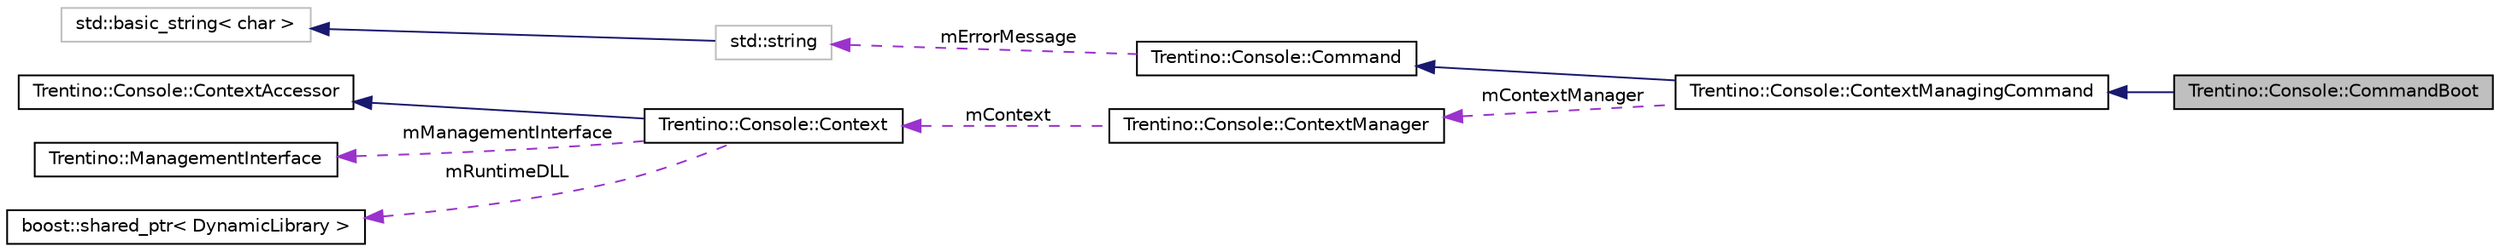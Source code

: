 digraph G
{
  edge [fontname="Helvetica",fontsize="10",labelfontname="Helvetica",labelfontsize="10"];
  node [fontname="Helvetica",fontsize="10",shape=record];
  rankdir="LR";
  Node1 [label="Trentino::Console::CommandBoot",height=0.2,width=0.4,color="black", fillcolor="grey75", style="filled" fontcolor="black"];
  Node2 -> Node1 [dir="back",color="midnightblue",fontsize="10",style="solid",fontname="Helvetica"];
  Node2 [label="Trentino::Console::ContextManagingCommand",height=0.2,width=0.4,color="black", fillcolor="white", style="filled",URL="$class_trentino_1_1_console_1_1_context_managing_command.html",tooltip="Base class for commands that might modify, create and delete contexts."];
  Node3 -> Node2 [dir="back",color="midnightblue",fontsize="10",style="solid",fontname="Helvetica"];
  Node3 [label="Trentino::Console::Command",height=0.2,width=0.4,color="black", fillcolor="white", style="filled",URL="$class_trentino_1_1_console_1_1_command.html",tooltip="A base abstract class for all the users commands."];
  Node4 -> Node3 [dir="back",color="darkorchid3",fontsize="10",style="dashed",label=" mErrorMessage" ,fontname="Helvetica"];
  Node4 [label="std::string",height=0.2,width=0.4,color="grey75", fillcolor="white", style="filled",tooltip="STL class."];
  Node5 -> Node4 [dir="back",color="midnightblue",fontsize="10",style="solid",fontname="Helvetica"];
  Node5 [label="std::basic_string\< char \>",height=0.2,width=0.4,color="grey75", fillcolor="white", style="filled",tooltip="STL class."];
  Node6 -> Node2 [dir="back",color="darkorchid3",fontsize="10",style="dashed",label=" mContextManager" ,fontname="Helvetica"];
  Node6 [label="Trentino::Console::ContextManager",height=0.2,width=0.4,color="black", fillcolor="white", style="filled",URL="$class_trentino_1_1_console_1_1_context_manager.html",tooltip="Central entity used to access contexts."];
  Node7 -> Node6 [dir="back",color="darkorchid3",fontsize="10",style="dashed",label=" mContext" ,fontname="Helvetica"];
  Node7 [label="Trentino::Console::Context",height=0.2,width=0.4,color="black", fillcolor="white", style="filled",URL="$class_trentino_1_1_console_1_1_context.html",tooltip="Serves as a container for different information needed during the execution of a command."];
  Node8 -> Node7 [dir="back",color="midnightblue",fontsize="10",style="solid",fontname="Helvetica"];
  Node8 [label="Trentino::Console::ContextAccessor",height=0.2,width=0.4,color="black", fillcolor="white", style="filled",URL="$class_trentino_1_1_console_1_1_context_accessor.html",tooltip="Interface containing only the getter methods for a Context."];
  Node9 -> Node7 [dir="back",color="darkorchid3",fontsize="10",style="dashed",label=" mManagementInterface" ,fontname="Helvetica"];
  Node9 [label="Trentino::ManagementInterface",height=0.2,width=0.4,color="black", fillcolor="white", style="filled",URL="$class_trentino_1_1_management_interface.html",tooltip="A class representing the interface to communicate with the runtime."];
  Node10 -> Node7 [dir="back",color="darkorchid3",fontsize="10",style="dashed",label=" mRuntimeDLL" ,fontname="Helvetica"];
  Node10 [label="boost::shared_ptr\< DynamicLibrary \>",height=0.2,width=0.4,color="black", fillcolor="white", style="filled",URL="$classboost_1_1shared__ptr.html"];
}
